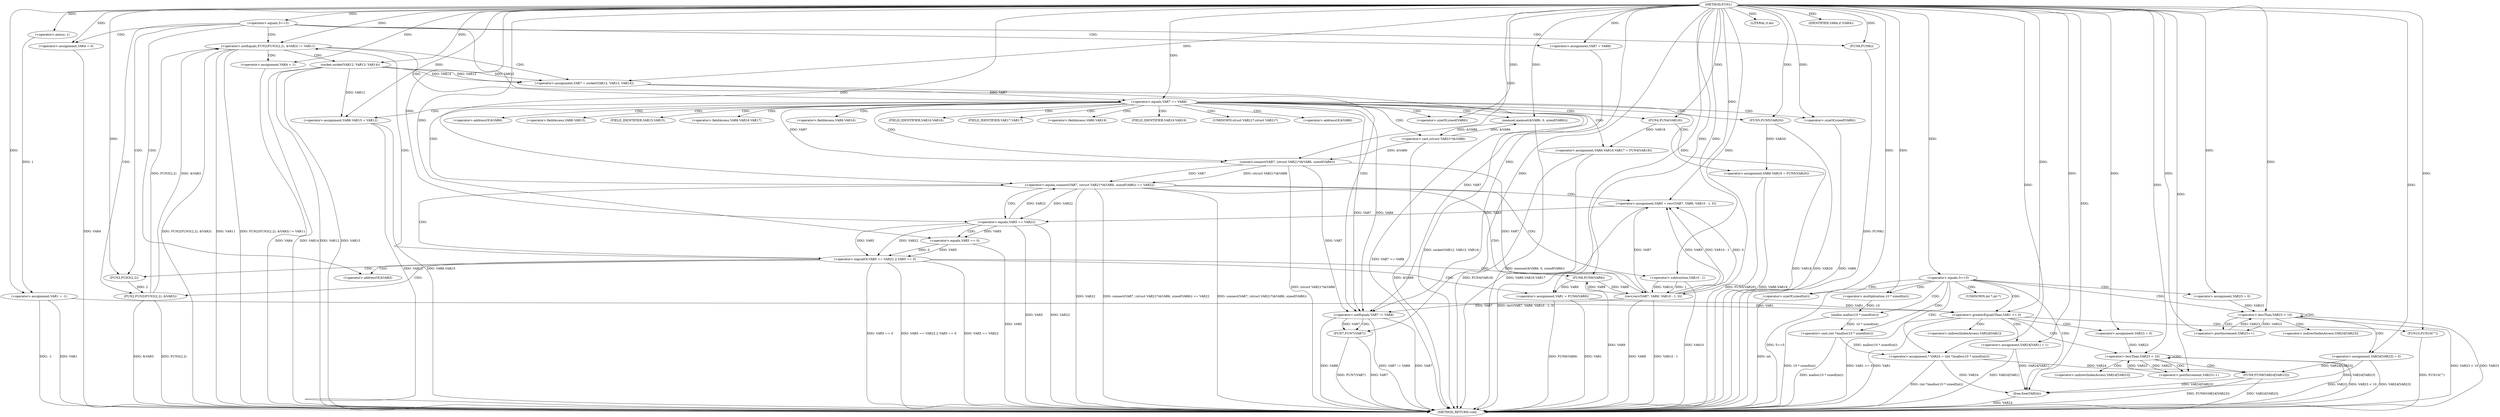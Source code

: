 digraph FUN1 {  
"1000100" [label = "(METHOD,FUN1)" ]
"1000288" [label = "(METHOD_RETURN,void)" ]
"1000103" [label = "(<operator>.assignment,VAR1 = -1)" ]
"1000105" [label = "(<operator>.minus,-1)" ]
"1000108" [label = "(<operator>.equals,5==5)" ]
"1000115" [label = "(<operator>.assignment,VAR4 = 0)" ]
"1000121" [label = "(<operator>.assignment,VAR7 = VAR8)" ]
"1000128" [label = "(<operator>.notEquals,FUN2(FUN3(2,2), &VAR3) != VAR11)" ]
"1000129" [label = "(FUN2,FUN2(FUN3(2,2), &VAR3))" ]
"1000130" [label = "(FUN3,FUN3(2,2))" ]
"1000138" [label = "(<operator>.assignment,VAR4 = 1)" ]
"1000141" [label = "(<operator>.assignment,VAR7 = socket(VAR12, VAR13, VAR14))" ]
"1000143" [label = "(socket,socket(VAR12, VAR13, VAR14))" ]
"1000148" [label = "(<operator>.equals,VAR7 == VAR8)" ]
"1000153" [label = "(memset,memset(&VAR6, 0, sizeof(VAR6)))" ]
"1000157" [label = "(<operator>.sizeOf,sizeof(VAR6))" ]
"1000159" [label = "(<operator>.assignment,VAR6.VAR15 = VAR12)" ]
"1000164" [label = "(<operator>.assignment,VAR6.VAR16.VAR17 = FUN4(VAR18))" ]
"1000170" [label = "(FUN4,FUN4(VAR18))" ]
"1000172" [label = "(<operator>.assignment,VAR6.VAR19 = FUN5(VAR20))" ]
"1000176" [label = "(FUN5,FUN5(VAR20))" ]
"1000179" [label = "(<operator>.equals,connect(VAR7, (struct VAR21*)&VAR6, sizeof(VAR6)) == VAR22)" ]
"1000180" [label = "(connect,connect(VAR7, (struct VAR21*)&VAR6, sizeof(VAR6)))" ]
"1000182" [label = "(<operator>.cast,(struct VAR21*)&VAR6)" ]
"1000186" [label = "(<operator>.sizeOf,sizeof(VAR6))" ]
"1000191" [label = "(<operator>.assignment,VAR5 = recv(VAR7, VAR9, VAR10 - 1, 0))" ]
"1000193" [label = "(recv,recv(VAR7, VAR9, VAR10 - 1, 0))" ]
"1000196" [label = "(<operator>.subtraction,VAR10 - 1)" ]
"1000201" [label = "(<operator>.logicalOr,VAR5 == VAR22 || VAR5 == 0)" ]
"1000202" [label = "(<operator>.equals,VAR5 == VAR22)" ]
"1000205" [label = "(<operator>.equals,VAR5 == 0)" ]
"1000210" [label = "(<operator>.assignment,VAR1 = FUN6(VAR9))" ]
"1000212" [label = "(FUN6,FUN6(VAR9))" ]
"1000214" [label = "(LITERAL,0,do)" ]
"1000216" [label = "(<operator>.notEquals,VAR7 != VAR8)" ]
"1000220" [label = "(FUN7,FUN7(VAR7))" ]
"1000223" [label = "(IDENTIFIER,VAR4,if (VAR4))" ]
"1000225" [label = "(FUN8,FUN8())" ]
"1000227" [label = "(<operator>.equals,5==5)" ]
"1000234" [label = "(<operator>.assignment,* VAR24 = (int *)malloc(10 * sizeof(int)))" ]
"1000236" [label = "(<operator>.cast,(int *)malloc(10 * sizeof(int)))" ]
"1000238" [label = "(malloc,malloc(10 * sizeof(int)))" ]
"1000239" [label = "(<operator>.multiplication,10 * sizeof(int))" ]
"1000241" [label = "(<operator>.sizeOf,sizeof(int))" ]
"1000244" [label = "(<operator>.assignment,VAR23 = 0)" ]
"1000247" [label = "(<operator>.lessThan,VAR23 < 10)" ]
"1000250" [label = "(<operator>.postIncrement,VAR23++)" ]
"1000253" [label = "(<operator>.assignment,VAR24[VAR23] = 0)" ]
"1000259" [label = "(<operator>.greaterEqualsThan,VAR1 >= 0)" ]
"1000263" [label = "(<operator>.assignment,VAR24[VAR1] = 1)" ]
"1000269" [label = "(<operator>.assignment,VAR23 = 0)" ]
"1000272" [label = "(<operator>.lessThan,VAR23 < 10)" ]
"1000275" [label = "(<operator>.postIncrement,VAR23++)" ]
"1000278" [label = "(FUN9,FUN9(VAR24[VAR23]))" ]
"1000284" [label = "(FUN10,FUN10(\"\"))" ]
"1000286" [label = "(free,free(VAR24))" ]
"1000133" [label = "(<operator>.addressOf,&VAR3)" ]
"1000154" [label = "(<operator>.addressOf,&VAR6)" ]
"1000160" [label = "(<operator>.fieldAccess,VAR6.VAR15)" ]
"1000162" [label = "(FIELD_IDENTIFIER,VAR15,VAR15)" ]
"1000165" [label = "(<operator>.fieldAccess,VAR6.VAR16.VAR17)" ]
"1000166" [label = "(<operator>.fieldAccess,VAR6.VAR16)" ]
"1000168" [label = "(FIELD_IDENTIFIER,VAR16,VAR16)" ]
"1000169" [label = "(FIELD_IDENTIFIER,VAR17,VAR17)" ]
"1000173" [label = "(<operator>.fieldAccess,VAR6.VAR19)" ]
"1000175" [label = "(FIELD_IDENTIFIER,VAR19,VAR19)" ]
"1000183" [label = "(UNKNOWN,struct VAR21*,struct VAR21*)" ]
"1000184" [label = "(<operator>.addressOf,&VAR6)" ]
"1000237" [label = "(UNKNOWN,int *,int *)" ]
"1000254" [label = "(<operator>.indirectIndexAccess,VAR24[VAR23])" ]
"1000264" [label = "(<operator>.indirectIndexAccess,VAR24[VAR1])" ]
"1000279" [label = "(<operator>.indirectIndexAccess,VAR24[VAR23])" ]
  "1000103" -> "1000288"  [ label = "DDG: -1"] 
  "1000153" -> "1000288"  [ label = "DDG: memset(&VAR6, 0, sizeof(VAR6))"] 
  "1000278" -> "1000288"  [ label = "DDG: FUN9(VAR24[VAR23])"] 
  "1000129" -> "1000288"  [ label = "DDG: &VAR3"] 
  "1000210" -> "1000288"  [ label = "DDG: FUN6(VAR9)"] 
  "1000201" -> "1000288"  [ label = "DDG: VAR5 == 0"] 
  "1000247" -> "1000288"  [ label = "DDG: VAR23 < 10"] 
  "1000180" -> "1000288"  [ label = "DDG: (struct VAR21*)&VAR6"] 
  "1000259" -> "1000288"  [ label = "DDG: VAR1 >= 0"] 
  "1000179" -> "1000288"  [ label = "DDG: VAR22"] 
  "1000247" -> "1000288"  [ label = "DDG: VAR23"] 
  "1000129" -> "1000288"  [ label = "DDG: FUN3(2,2)"] 
  "1000259" -> "1000288"  [ label = "DDG: VAR1"] 
  "1000186" -> "1000288"  [ label = "DDG: VAR6"] 
  "1000225" -> "1000288"  [ label = "DDG: FUN8()"] 
  "1000220" -> "1000288"  [ label = "DDG: VAR7"] 
  "1000201" -> "1000288"  [ label = "DDG: VAR5 == VAR22 || VAR5 == 0"] 
  "1000227" -> "1000288"  [ label = "DDG: 5==5"] 
  "1000284" -> "1000288"  [ label = "DDG: FUN10(\"\")"] 
  "1000234" -> "1000288"  [ label = "DDG: (int *)malloc(10 * sizeof(int))"] 
  "1000238" -> "1000288"  [ label = "DDG: 10 * sizeof(int)"] 
  "1000216" -> "1000288"  [ label = "DDG: VAR7 != VAR8"] 
  "1000286" -> "1000288"  [ label = "DDG: VAR24"] 
  "1000179" -> "1000288"  [ label = "DDG: connect(VAR7, (struct VAR21*)&VAR6, sizeof(VAR6)) == VAR22"] 
  "1000103" -> "1000288"  [ label = "DDG: VAR1"] 
  "1000216" -> "1000288"  [ label = "DDG: VAR7"] 
  "1000236" -> "1000288"  [ label = "DDG: malloc(10 * sizeof(int))"] 
  "1000159" -> "1000288"  [ label = "DDG: VAR6.VAR15"] 
  "1000253" -> "1000288"  [ label = "DDG: VAR24[VAR23]"] 
  "1000205" -> "1000288"  [ label = "DDG: VAR5"] 
  "1000138" -> "1000288"  [ label = "DDG: VAR4"] 
  "1000193" -> "1000288"  [ label = "DDG: VAR9"] 
  "1000182" -> "1000288"  [ label = "DDG: &VAR6"] 
  "1000128" -> "1000288"  [ label = "DDG: FUN2(FUN3(2,2), &VAR3)"] 
  "1000143" -> "1000288"  [ label = "DDG: VAR12"] 
  "1000179" -> "1000288"  [ label = "DDG: connect(VAR7, (struct VAR21*)&VAR6, sizeof(VAR6))"] 
  "1000263" -> "1000288"  [ label = "DDG: VAR24[VAR1]"] 
  "1000216" -> "1000288"  [ label = "DDG: VAR8"] 
  "1000202" -> "1000288"  [ label = "DDG: VAR5"] 
  "1000148" -> "1000288"  [ label = "DDG: VAR7 == VAR8"] 
  "1000172" -> "1000288"  [ label = "DDG: FUN5(VAR20)"] 
  "1000196" -> "1000288"  [ label = "DDG: VAR10"] 
  "1000272" -> "1000288"  [ label = "DDG: VAR23"] 
  "1000212" -> "1000288"  [ label = "DDG: VAR9"] 
  "1000128" -> "1000288"  [ label = "DDG: VAR11"] 
  "1000191" -> "1000288"  [ label = "DDG: recv(VAR7, VAR9, VAR10 - 1, 0)"] 
  "1000210" -> "1000288"  [ label = "DDG: VAR1"] 
  "1000172" -> "1000288"  [ label = "DDG: VAR6.VAR19"] 
  "1000141" -> "1000288"  [ label = "DDG: socket(VAR12, VAR13, VAR14)"] 
  "1000241" -> "1000288"  [ label = "DDG: int"] 
  "1000143" -> "1000288"  [ label = "DDG: VAR13"] 
  "1000220" -> "1000288"  [ label = "DDG: FUN7(VAR7)"] 
  "1000170" -> "1000288"  [ label = "DDG: VAR18"] 
  "1000176" -> "1000288"  [ label = "DDG: VAR20"] 
  "1000164" -> "1000288"  [ label = "DDG: FUN4(VAR18)"] 
  "1000128" -> "1000288"  [ label = "DDG: FUN2(FUN3(2,2), &VAR3) != VAR11"] 
  "1000272" -> "1000288"  [ label = "DDG: VAR23 < 10"] 
  "1000159" -> "1000288"  [ label = "DDG: VAR12"] 
  "1000193" -> "1000288"  [ label = "DDG: VAR10 - 1"] 
  "1000143" -> "1000288"  [ label = "DDG: VAR14"] 
  "1000278" -> "1000288"  [ label = "DDG: VAR24[VAR23]"] 
  "1000115" -> "1000288"  [ label = "DDG: VAR4"] 
  "1000201" -> "1000288"  [ label = "DDG: VAR5 == VAR22"] 
  "1000202" -> "1000288"  [ label = "DDG: VAR22"] 
  "1000164" -> "1000288"  [ label = "DDG: VAR6.VAR16.VAR17"] 
  "1000105" -> "1000103"  [ label = "DDG: 1"] 
  "1000100" -> "1000103"  [ label = "DDG: "] 
  "1000100" -> "1000105"  [ label = "DDG: "] 
  "1000100" -> "1000108"  [ label = "DDG: "] 
  "1000100" -> "1000115"  [ label = "DDG: "] 
  "1000100" -> "1000121"  [ label = "DDG: "] 
  "1000129" -> "1000128"  [ label = "DDG: FUN3(2,2)"] 
  "1000129" -> "1000128"  [ label = "DDG: &VAR3"] 
  "1000130" -> "1000129"  [ label = "DDG: 2"] 
  "1000100" -> "1000130"  [ label = "DDG: "] 
  "1000100" -> "1000128"  [ label = "DDG: "] 
  "1000100" -> "1000138"  [ label = "DDG: "] 
  "1000143" -> "1000141"  [ label = "DDG: VAR12"] 
  "1000143" -> "1000141"  [ label = "DDG: VAR13"] 
  "1000143" -> "1000141"  [ label = "DDG: VAR14"] 
  "1000100" -> "1000141"  [ label = "DDG: "] 
  "1000100" -> "1000143"  [ label = "DDG: "] 
  "1000141" -> "1000148"  [ label = "DDG: VAR7"] 
  "1000100" -> "1000148"  [ label = "DDG: "] 
  "1000182" -> "1000153"  [ label = "DDG: &VAR6"] 
  "1000100" -> "1000153"  [ label = "DDG: "] 
  "1000100" -> "1000157"  [ label = "DDG: "] 
  "1000143" -> "1000159"  [ label = "DDG: VAR12"] 
  "1000100" -> "1000159"  [ label = "DDG: "] 
  "1000170" -> "1000164"  [ label = "DDG: VAR18"] 
  "1000100" -> "1000170"  [ label = "DDG: "] 
  "1000176" -> "1000172"  [ label = "DDG: VAR20"] 
  "1000100" -> "1000176"  [ label = "DDG: "] 
  "1000180" -> "1000179"  [ label = "DDG: VAR7"] 
  "1000180" -> "1000179"  [ label = "DDG: (struct VAR21*)&VAR6"] 
  "1000148" -> "1000180"  [ label = "DDG: VAR7"] 
  "1000100" -> "1000180"  [ label = "DDG: "] 
  "1000182" -> "1000180"  [ label = "DDG: &VAR6"] 
  "1000153" -> "1000182"  [ label = "DDG: &VAR6"] 
  "1000100" -> "1000186"  [ label = "DDG: "] 
  "1000202" -> "1000179"  [ label = "DDG: VAR22"] 
  "1000100" -> "1000179"  [ label = "DDG: "] 
  "1000193" -> "1000191"  [ label = "DDG: VAR7"] 
  "1000193" -> "1000191"  [ label = "DDG: VAR9"] 
  "1000193" -> "1000191"  [ label = "DDG: VAR10 - 1"] 
  "1000193" -> "1000191"  [ label = "DDG: 0"] 
  "1000100" -> "1000191"  [ label = "DDG: "] 
  "1000180" -> "1000193"  [ label = "DDG: VAR7"] 
  "1000100" -> "1000193"  [ label = "DDG: "] 
  "1000212" -> "1000193"  [ label = "DDG: VAR9"] 
  "1000196" -> "1000193"  [ label = "DDG: VAR10"] 
  "1000196" -> "1000193"  [ label = "DDG: 1"] 
  "1000100" -> "1000196"  [ label = "DDG: "] 
  "1000202" -> "1000201"  [ label = "DDG: VAR5"] 
  "1000202" -> "1000201"  [ label = "DDG: VAR22"] 
  "1000191" -> "1000202"  [ label = "DDG: VAR5"] 
  "1000100" -> "1000202"  [ label = "DDG: "] 
  "1000179" -> "1000202"  [ label = "DDG: VAR22"] 
  "1000205" -> "1000201"  [ label = "DDG: VAR5"] 
  "1000205" -> "1000201"  [ label = "DDG: 0"] 
  "1000202" -> "1000205"  [ label = "DDG: VAR5"] 
  "1000100" -> "1000205"  [ label = "DDG: "] 
  "1000212" -> "1000210"  [ label = "DDG: VAR9"] 
  "1000100" -> "1000210"  [ label = "DDG: "] 
  "1000193" -> "1000212"  [ label = "DDG: VAR9"] 
  "1000100" -> "1000212"  [ label = "DDG: "] 
  "1000100" -> "1000214"  [ label = "DDG: "] 
  "1000193" -> "1000216"  [ label = "DDG: VAR7"] 
  "1000180" -> "1000216"  [ label = "DDG: VAR7"] 
  "1000148" -> "1000216"  [ label = "DDG: VAR7"] 
  "1000121" -> "1000216"  [ label = "DDG: VAR7"] 
  "1000100" -> "1000216"  [ label = "DDG: "] 
  "1000148" -> "1000216"  [ label = "DDG: VAR8"] 
  "1000216" -> "1000220"  [ label = "DDG: VAR7"] 
  "1000100" -> "1000220"  [ label = "DDG: "] 
  "1000100" -> "1000223"  [ label = "DDG: "] 
  "1000100" -> "1000225"  [ label = "DDG: "] 
  "1000100" -> "1000227"  [ label = "DDG: "] 
  "1000236" -> "1000234"  [ label = "DDG: malloc(10 * sizeof(int))"] 
  "1000100" -> "1000234"  [ label = "DDG: "] 
  "1000238" -> "1000236"  [ label = "DDG: 10 * sizeof(int)"] 
  "1000239" -> "1000238"  [ label = "DDG: 10"] 
  "1000100" -> "1000239"  [ label = "DDG: "] 
  "1000100" -> "1000241"  [ label = "DDG: "] 
  "1000100" -> "1000244"  [ label = "DDG: "] 
  "1000250" -> "1000247"  [ label = "DDG: VAR23"] 
  "1000244" -> "1000247"  [ label = "DDG: VAR23"] 
  "1000100" -> "1000247"  [ label = "DDG: "] 
  "1000247" -> "1000250"  [ label = "DDG: VAR23"] 
  "1000100" -> "1000250"  [ label = "DDG: "] 
  "1000100" -> "1000253"  [ label = "DDG: "] 
  "1000103" -> "1000259"  [ label = "DDG: VAR1"] 
  "1000210" -> "1000259"  [ label = "DDG: VAR1"] 
  "1000100" -> "1000259"  [ label = "DDG: "] 
  "1000100" -> "1000263"  [ label = "DDG: "] 
  "1000100" -> "1000269"  [ label = "DDG: "] 
  "1000275" -> "1000272"  [ label = "DDG: VAR23"] 
  "1000269" -> "1000272"  [ label = "DDG: VAR23"] 
  "1000100" -> "1000272"  [ label = "DDG: "] 
  "1000272" -> "1000275"  [ label = "DDG: VAR23"] 
  "1000100" -> "1000275"  [ label = "DDG: "] 
  "1000234" -> "1000278"  [ label = "DDG: VAR24"] 
  "1000253" -> "1000278"  [ label = "DDG: VAR24[VAR23]"] 
  "1000100" -> "1000284"  [ label = "DDG: "] 
  "1000234" -> "1000286"  [ label = "DDG: VAR24"] 
  "1000253" -> "1000286"  [ label = "DDG: VAR24[VAR23]"] 
  "1000263" -> "1000286"  [ label = "DDG: VAR24[VAR1]"] 
  "1000278" -> "1000286"  [ label = "DDG: VAR24[VAR23]"] 
  "1000100" -> "1000286"  [ label = "DDG: "] 
  "1000108" -> "1000128"  [ label = "CDG: "] 
  "1000108" -> "1000133"  [ label = "CDG: "] 
  "1000108" -> "1000216"  [ label = "CDG: "] 
  "1000108" -> "1000130"  [ label = "CDG: "] 
  "1000108" -> "1000121"  [ label = "CDG: "] 
  "1000108" -> "1000129"  [ label = "CDG: "] 
  "1000108" -> "1000115"  [ label = "CDG: "] 
  "1000108" -> "1000225"  [ label = "CDG: "] 
  "1000128" -> "1000141"  [ label = "CDG: "] 
  "1000128" -> "1000148"  [ label = "CDG: "] 
  "1000128" -> "1000138"  [ label = "CDG: "] 
  "1000128" -> "1000143"  [ label = "CDG: "] 
  "1000148" -> "1000164"  [ label = "CDG: "] 
  "1000148" -> "1000182"  [ label = "CDG: "] 
  "1000148" -> "1000166"  [ label = "CDG: "] 
  "1000148" -> "1000180"  [ label = "CDG: "] 
  "1000148" -> "1000183"  [ label = "CDG: "] 
  "1000148" -> "1000165"  [ label = "CDG: "] 
  "1000148" -> "1000157"  [ label = "CDG: "] 
  "1000148" -> "1000175"  [ label = "CDG: "] 
  "1000148" -> "1000154"  [ label = "CDG: "] 
  "1000148" -> "1000160"  [ label = "CDG: "] 
  "1000148" -> "1000179"  [ label = "CDG: "] 
  "1000148" -> "1000176"  [ label = "CDG: "] 
  "1000148" -> "1000153"  [ label = "CDG: "] 
  "1000148" -> "1000186"  [ label = "CDG: "] 
  "1000148" -> "1000172"  [ label = "CDG: "] 
  "1000148" -> "1000169"  [ label = "CDG: "] 
  "1000148" -> "1000168"  [ label = "CDG: "] 
  "1000148" -> "1000159"  [ label = "CDG: "] 
  "1000148" -> "1000173"  [ label = "CDG: "] 
  "1000148" -> "1000170"  [ label = "CDG: "] 
  "1000148" -> "1000184"  [ label = "CDG: "] 
  "1000148" -> "1000162"  [ label = "CDG: "] 
  "1000179" -> "1000191"  [ label = "CDG: "] 
  "1000179" -> "1000201"  [ label = "CDG: "] 
  "1000179" -> "1000196"  [ label = "CDG: "] 
  "1000179" -> "1000202"  [ label = "CDG: "] 
  "1000179" -> "1000193"  [ label = "CDG: "] 
  "1000201" -> "1000210"  [ label = "CDG: "] 
  "1000201" -> "1000212"  [ label = "CDG: "] 
  "1000201" -> "1000128"  [ label = "CDG: "] 
  "1000201" -> "1000133"  [ label = "CDG: "] 
  "1000201" -> "1000130"  [ label = "CDG: "] 
  "1000201" -> "1000129"  [ label = "CDG: "] 
  "1000202" -> "1000205"  [ label = "CDG: "] 
  "1000216" -> "1000220"  [ label = "CDG: "] 
  "1000227" -> "1000238"  [ label = "CDG: "] 
  "1000227" -> "1000244"  [ label = "CDG: "] 
  "1000227" -> "1000259"  [ label = "CDG: "] 
  "1000227" -> "1000236"  [ label = "CDG: "] 
  "1000227" -> "1000247"  [ label = "CDG: "] 
  "1000227" -> "1000286"  [ label = "CDG: "] 
  "1000227" -> "1000239"  [ label = "CDG: "] 
  "1000227" -> "1000234"  [ label = "CDG: "] 
  "1000227" -> "1000237"  [ label = "CDG: "] 
  "1000227" -> "1000241"  [ label = "CDG: "] 
  "1000247" -> "1000254"  [ label = "CDG: "] 
  "1000247" -> "1000250"  [ label = "CDG: "] 
  "1000247" -> "1000247"  [ label = "CDG: "] 
  "1000247" -> "1000253"  [ label = "CDG: "] 
  "1000259" -> "1000269"  [ label = "CDG: "] 
  "1000259" -> "1000284"  [ label = "CDG: "] 
  "1000259" -> "1000263"  [ label = "CDG: "] 
  "1000259" -> "1000272"  [ label = "CDG: "] 
  "1000259" -> "1000264"  [ label = "CDG: "] 
  "1000272" -> "1000279"  [ label = "CDG: "] 
  "1000272" -> "1000272"  [ label = "CDG: "] 
  "1000272" -> "1000278"  [ label = "CDG: "] 
  "1000272" -> "1000275"  [ label = "CDG: "] 
}
